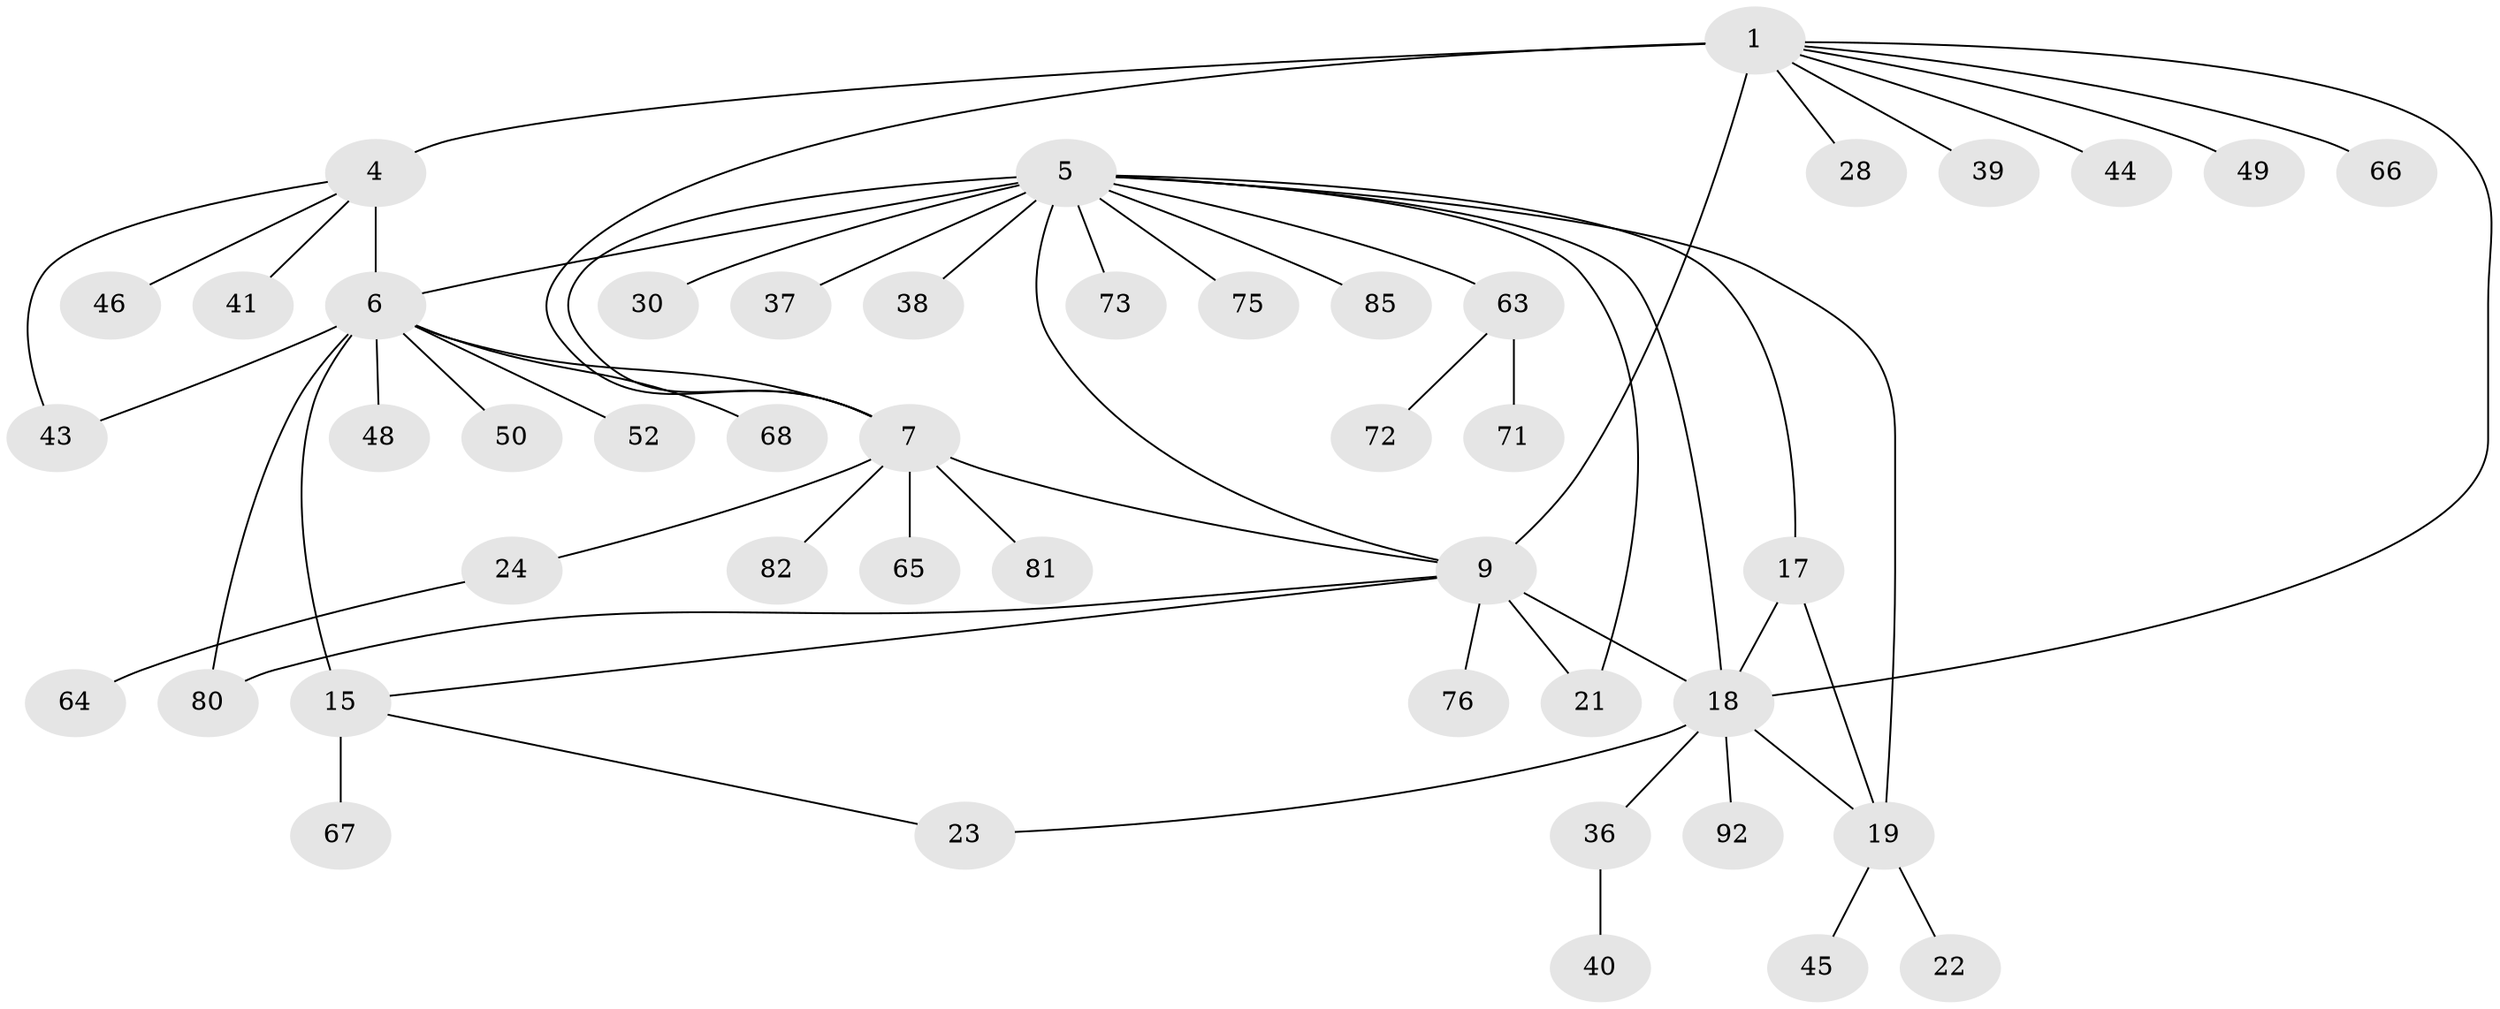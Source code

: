 // original degree distribution, {3: 0.05434782608695652, 6: 0.03260869565217391, 8: 0.03260869565217391, 9: 0.043478260869565216, 14: 0.010869565217391304, 5: 0.021739130434782608, 4: 0.05434782608695652, 10: 0.021739130434782608, 2: 0.15217391304347827, 1: 0.5760869565217391}
// Generated by graph-tools (version 1.1) at 2025/15/03/09/25 04:15:50]
// undirected, 46 vertices, 59 edges
graph export_dot {
graph [start="1"]
  node [color=gray90,style=filled];
  1 [super="+2+3"];
  4 [super="+29+79"];
  5 [super="+59+20+27+25"];
  6 [super="+13"];
  7 [super="+8"];
  9 [super="+10+12"];
  15 [super="+16+69+47+26+51"];
  17 [super="+55"];
  18;
  19 [super="+86+53+54+56"];
  21;
  22;
  23;
  24;
  28 [super="+58"];
  30;
  36;
  37;
  38;
  39 [super="+42+74"];
  40;
  41;
  43;
  44;
  45;
  46;
  48;
  49;
  50 [super="+84"];
  52;
  63;
  64;
  65;
  66;
  67;
  68;
  71;
  72;
  73;
  75 [super="+83"];
  76 [super="+87"];
  80;
  81;
  82;
  85;
  92;
  1 -- 4 [weight=3];
  1 -- 49;
  1 -- 44;
  1 -- 66;
  1 -- 7;
  1 -- 39;
  1 -- 9 [weight=3];
  1 -- 18;
  1 -- 28;
  4 -- 41;
  4 -- 43;
  4 -- 46;
  4 -- 6;
  5 -- 6 [weight=3];
  5 -- 7 [weight=2];
  5 -- 21;
  5 -- 30;
  5 -- 37;
  5 -- 63;
  5 -- 9;
  5 -- 19 [weight=2];
  5 -- 38;
  5 -- 73;
  5 -- 75;
  5 -- 17;
  5 -- 18;
  5 -- 85;
  6 -- 7 [weight=2];
  6 -- 68;
  6 -- 43;
  6 -- 15 [weight=4];
  6 -- 48;
  6 -- 80;
  6 -- 50;
  6 -- 52;
  7 -- 82;
  7 -- 65;
  7 -- 9;
  7 -- 81;
  7 -- 24;
  9 -- 76;
  9 -- 15;
  9 -- 80;
  9 -- 18;
  9 -- 21;
  15 -- 23;
  15 -- 67;
  17 -- 18;
  17 -- 19;
  18 -- 19;
  18 -- 23;
  18 -- 36;
  18 -- 92;
  19 -- 22;
  19 -- 45;
  24 -- 64;
  36 -- 40;
  63 -- 71;
  63 -- 72;
}
